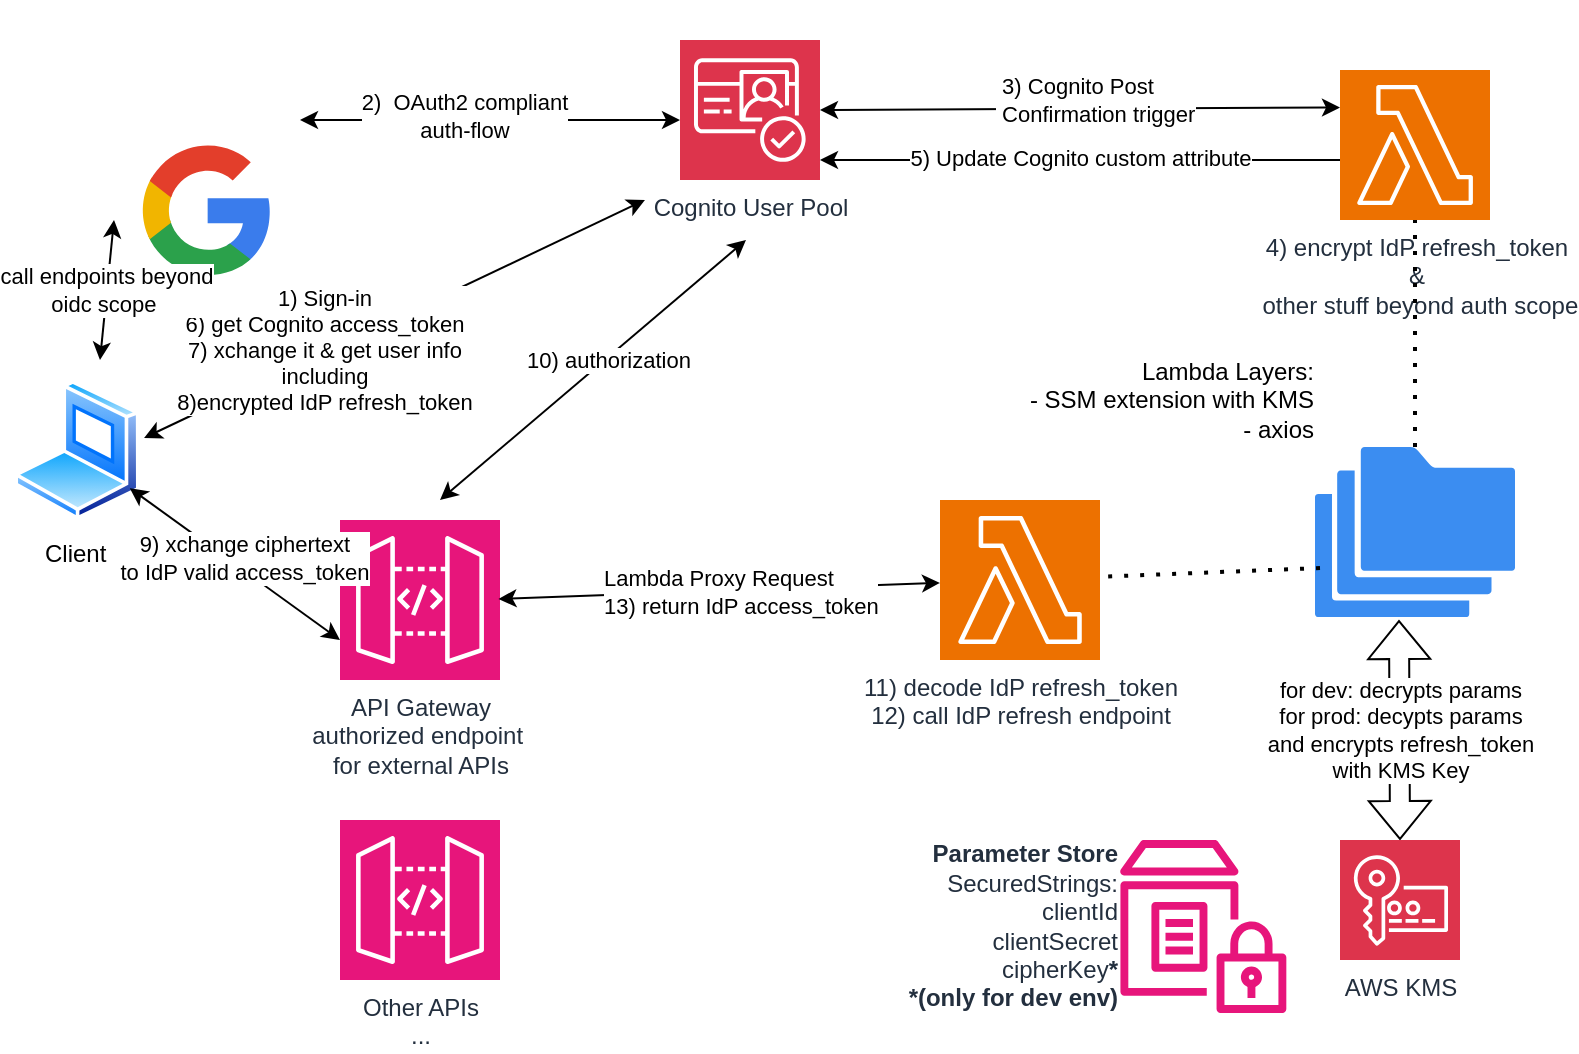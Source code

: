 <mxfile version="22.1.18" type="github">
  <diagram name="Page-1" id="ysCLU3ksJZCOYAObZHHV">
    <mxGraphModel dx="1434" dy="804" grid="1" gridSize="10" guides="1" tooltips="1" connect="1" arrows="1" fold="1" page="1" pageScale="1" pageWidth="827" pageHeight="1169" background="#ffffff" math="0" shadow="0">
      <root>
        <mxCell id="0" />
        <mxCell id="1" parent="0" />
        <mxCell id="aeeoV6J_DZQmUdVFHj4A-3" value="" style="dashed=0;outlineConnect=0;html=1;align=center;labelPosition=center;verticalLabelPosition=bottom;verticalAlign=top;shape=mxgraph.weblogos.google" parent="1" vertex="1">
          <mxGeometry x="210" y="90" width="65.2" height="69.4" as="geometry" />
        </mxCell>
        <mxCell id="aeeoV6J_DZQmUdVFHj4A-4" value="" style="shape=image;html=1;verticalAlign=top;verticalLabelPosition=bottom;labelBackgroundColor=#ffffff;imageAspect=0;aspect=fixed;image=https://cdn3.iconfinder.com/data/icons/2018-social-media-logotypes/1000/2018_social_media_popular_app_logo_facebook-128.png" parent="1" vertex="1">
          <mxGeometry x="205.2" y="20" width="70" height="70" as="geometry" />
        </mxCell>
        <mxCell id="aeeoV6J_DZQmUdVFHj4A-5" value="Cognito User Pool" style="sketch=0;points=[[0,0,0],[0.25,0,0],[0.5,0,0],[0.75,0,0],[1,0,0],[0,1,0],[0.25,1,0],[0.5,1,0],[0.75,1,0],[1,1,0],[0,0.25,0],[0,0.5,0],[0,0.75,0],[1,0.25,0],[1,0.5,0],[1,0.75,0]];outlineConnect=0;fontColor=#232F3E;fillColor=#DD344C;strokeColor=#ffffff;dashed=0;verticalLabelPosition=bottom;verticalAlign=top;align=center;html=1;fontSize=12;fontStyle=0;aspect=fixed;shape=mxgraph.aws4.resourceIcon;resIcon=mxgraph.aws4.cognito;" parent="1" vertex="1">
          <mxGeometry x="480" y="40" width="70" height="70" as="geometry" />
        </mxCell>
        <mxCell id="aeeoV6J_DZQmUdVFHj4A-6" value="" style="endArrow=classic;startArrow=classic;html=1;rounded=0;" parent="1" edge="1">
          <mxGeometry width="100" height="100" relative="1" as="geometry">
            <mxPoint x="290" y="80" as="sourcePoint" />
            <mxPoint x="480" y="80" as="targetPoint" />
          </mxGeometry>
        </mxCell>
        <mxCell id="aeeoV6J_DZQmUdVFHj4A-7" value="2)&amp;nbsp; OAuth2 compliant&lt;br&gt;auth-flow" style="edgeLabel;html=1;align=center;verticalAlign=middle;resizable=0;points=[];" parent="aeeoV6J_DZQmUdVFHj4A-6" vertex="1" connectable="0">
          <mxGeometry x="-0.142" y="2" relative="1" as="geometry">
            <mxPoint as="offset" />
          </mxGeometry>
        </mxCell>
        <mxCell id="aeeoV6J_DZQmUdVFHj4A-8" value="4) encrypt IdP refresh_token&lt;br&gt;&amp;amp;&lt;br&gt;&amp;nbsp;other stuff beyond auth scope&lt;br&gt;" style="sketch=0;points=[[0,0,0],[0.25,0,0],[0.5,0,0],[0.75,0,0],[1,0,0],[0,1,0],[0.25,1,0],[0.5,1,0],[0.75,1,0],[1,1,0],[0,0.25,0],[0,0.5,0],[0,0.75,0],[1,0.25,0],[1,0.5,0],[1,0.75,0]];outlineConnect=0;fontColor=#232F3E;fillColor=#ED7100;strokeColor=#ffffff;dashed=0;verticalLabelPosition=bottom;verticalAlign=top;align=center;html=1;fontSize=12;fontStyle=0;aspect=fixed;shape=mxgraph.aws4.resourceIcon;resIcon=mxgraph.aws4.lambda;" parent="1" vertex="1">
          <mxGeometry x="810" y="55" width="75" height="75" as="geometry" />
        </mxCell>
        <mxCell id="aeeoV6J_DZQmUdVFHj4A-10" value="11) decode IdP refresh_token&lt;br&gt;12) call IdP refresh endpoint &lt;br&gt;" style="sketch=0;points=[[0,0,0],[0.25,0,0],[0.5,0,0],[0.75,0,0],[1,0,0],[0,1,0],[0.25,1,0],[0.5,1,0],[0.75,1,0],[1,1,0],[0,0.25,0],[0,0.5,0],[0,0.75,0],[1,0.25,0],[1,0.5,0],[1,0.75,0]];outlineConnect=0;fontColor=#232F3E;fillColor=#ED7100;strokeColor=#ffffff;dashed=0;verticalLabelPosition=bottom;verticalAlign=top;align=center;html=1;fontSize=12;fontStyle=0;aspect=fixed;shape=mxgraph.aws4.resourceIcon;resIcon=mxgraph.aws4.lambda;" parent="1" vertex="1">
          <mxGeometry x="610" y="270" width="80" height="80" as="geometry" />
        </mxCell>
        <mxCell id="aeeoV6J_DZQmUdVFHj4A-19" value="&lt;b&gt;Parameter Store&lt;/b&gt;&lt;br&gt;SecuredStrings:&lt;br&gt;clientId&lt;br&gt;clientSecret&lt;br&gt;cipherKey&lt;b&gt;*&lt;br&gt;*(only for dev env)&lt;br&gt;&lt;/b&gt;" style="sketch=0;outlineConnect=0;fontColor=#232F3E;gradientColor=none;fillColor=#E7157B;strokeColor=none;dashed=0;verticalLabelPosition=middle;verticalAlign=middle;align=right;html=1;fontSize=12;fontStyle=0;aspect=fixed;pointerEvents=1;shape=mxgraph.aws4.parameter_store;labelPosition=left;" parent="1" vertex="1">
          <mxGeometry x="700" y="440" width="83.17" height="86.5" as="geometry" />
        </mxCell>
        <mxCell id="aeeoV6J_DZQmUdVFHj4A-20" value="API Gateway&lt;br&gt;authorized endpoint&amp;nbsp;&lt;br&gt;for external APIs" style="sketch=0;points=[[0,0,0],[0.25,0,0],[0.5,0,0],[0.75,0,0],[1,0,0],[0,1,0],[0.25,1,0],[0.5,1,0],[0.75,1,0],[1,1,0],[0,0.25,0],[0,0.5,0],[0,0.75,0],[1,0.25,0],[1,0.5,0],[1,0.75,0]];outlineConnect=0;fontColor=#232F3E;fillColor=#E7157B;strokeColor=#ffffff;dashed=0;verticalLabelPosition=bottom;verticalAlign=top;align=center;html=1;fontSize=12;fontStyle=0;aspect=fixed;shape=mxgraph.aws4.resourceIcon;resIcon=mxgraph.aws4.api_gateway;" parent="1" vertex="1">
          <mxGeometry x="310" y="280" width="80" height="80" as="geometry" />
        </mxCell>
        <mxCell id="aeeoV6J_DZQmUdVFHj4A-26" value="" style="endArrow=classic;startArrow=classic;html=1;rounded=0;entryX=0;entryY=0.25;entryDx=0;entryDy=0;entryPerimeter=0;exitX=1;exitY=0.5;exitDx=0;exitDy=0;exitPerimeter=0;" parent="1" edge="1" target="aeeoV6J_DZQmUdVFHj4A-8" source="aeeoV6J_DZQmUdVFHj4A-5">
          <mxGeometry width="100" height="100" relative="1" as="geometry">
            <mxPoint x="559.23" y="74.44" as="sourcePoint" />
            <mxPoint x="800" y="75" as="targetPoint" />
          </mxGeometry>
        </mxCell>
        <mxCell id="aeeoV6J_DZQmUdVFHj4A-29" value="&amp;nbsp;3) Cognito Post&lt;br&gt;&amp;nbsp;Confirmation trigger&lt;br&gt;" style="edgeLabel;html=1;align=left;verticalAlign=middle;resizable=0;points=[];labelPosition=right;verticalLabelPosition=middle;" parent="aeeoV6J_DZQmUdVFHj4A-26" vertex="1" connectable="0">
          <mxGeometry x="-0.341" y="-3" relative="1" as="geometry">
            <mxPoint y="-8" as="offset" />
          </mxGeometry>
        </mxCell>
        <mxCell id="aeeoV6J_DZQmUdVFHj4A-27" value="" style="endArrow=classic;startArrow=classic;html=1;rounded=0;" parent="1" edge="1" target="aeeoV6J_DZQmUdVFHj4A-10">
          <mxGeometry width="100" height="100" relative="1" as="geometry">
            <mxPoint x="389.23" y="319.44" as="sourcePoint" />
            <mxPoint x="510" y="319.84" as="targetPoint" />
          </mxGeometry>
        </mxCell>
        <mxCell id="R3q0i-fjFb3VYWXX_q2q-17" value="Lambda Proxy Request&lt;br&gt;13) return IdP access_token" style="edgeLabel;html=1;align=left;verticalAlign=middle;resizable=0;points=[];labelPosition=right;verticalLabelPosition=middle;" vertex="1" connectable="0" parent="aeeoV6J_DZQmUdVFHj4A-27">
          <mxGeometry x="-0.387" y="-3" relative="1" as="geometry">
            <mxPoint x="-17" y="-4" as="offset" />
          </mxGeometry>
        </mxCell>
        <mxCell id="aeeoV6J_DZQmUdVFHj4A-30" value="" style="shape=flexArrow;endArrow=classic;startArrow=classic;html=1;rounded=0;" parent="1" edge="1">
          <mxGeometry width="100" height="100" relative="1" as="geometry">
            <mxPoint x="839.5" y="330" as="sourcePoint" />
            <mxPoint x="840" y="440" as="targetPoint" />
          </mxGeometry>
        </mxCell>
        <mxCell id="R3q0i-fjFb3VYWXX_q2q-18" value="for dev: decrypts params&lt;br&gt;for prod: decypts params&lt;br&gt;and encrypts refresh_token&lt;br&gt;with KMS Key" style="edgeLabel;html=1;align=center;verticalAlign=middle;resizable=0;points=[];" vertex="1" connectable="0" parent="aeeoV6J_DZQmUdVFHj4A-30">
          <mxGeometry relative="1" as="geometry">
            <mxPoint as="offset" />
          </mxGeometry>
        </mxCell>
        <mxCell id="aeeoV6J_DZQmUdVFHj4A-33" value="Client&amp;nbsp;" style="image;aspect=fixed;perimeter=ellipsePerimeter;html=1;align=center;shadow=0;dashed=0;spacingTop=3;image=img/lib/active_directory/laptop_client.svg;" parent="1" vertex="1">
          <mxGeometry x="147" y="210" width="63" height="70" as="geometry" />
        </mxCell>
        <mxCell id="aeeoV6J_DZQmUdVFHj4A-34" value="" style="endArrow=classic;startArrow=classic;html=1;rounded=0;exitX=1.032;exitY=0.414;exitDx=0;exitDy=0;exitPerimeter=0;" parent="1" edge="1" source="aeeoV6J_DZQmUdVFHj4A-33">
          <mxGeometry width="100" height="100" relative="1" as="geometry">
            <mxPoint x="230" y="240" as="sourcePoint" />
            <mxPoint x="462.5" y="120.0" as="targetPoint" />
          </mxGeometry>
        </mxCell>
        <mxCell id="aeeoV6J_DZQmUdVFHj4A-35" value="1) Sign-in&lt;br&gt;6) get Cognito access_token&lt;br style=&quot;border-color: var(--border-color);&quot;&gt;7) xchange it &amp;amp; get user info&lt;br style=&quot;border-color: var(--border-color);&quot;&gt;including&lt;br style=&quot;border-color: var(--border-color);&quot;&gt;8)encrypted IdP refresh_token" style="edgeLabel;html=1;align=center;verticalAlign=middle;resizable=0;points=[];" parent="aeeoV6J_DZQmUdVFHj4A-34" vertex="1" connectable="0">
          <mxGeometry x="-0.278" y="1" relative="1" as="geometry">
            <mxPoint as="offset" />
          </mxGeometry>
        </mxCell>
        <mxCell id="aeeoV6J_DZQmUdVFHj4A-36" value="" style="endArrow=classic;startArrow=classic;html=1;rounded=0;entryX=0;entryY=0.75;entryDx=0;entryDy=0;entryPerimeter=0;" parent="1" source="aeeoV6J_DZQmUdVFHj4A-33" edge="1" target="aeeoV6J_DZQmUdVFHj4A-20">
          <mxGeometry width="100" height="100" relative="1" as="geometry">
            <mxPoint x="209.992" y="269.29" as="sourcePoint" />
            <mxPoint x="301" y="350" as="targetPoint" />
          </mxGeometry>
        </mxCell>
        <mxCell id="aeeoV6J_DZQmUdVFHj4A-37" value="9) xchange ciphertext&lt;br&gt;to IdP valid access_token" style="edgeLabel;html=1;align=center;verticalAlign=middle;resizable=0;points=[];" parent="aeeoV6J_DZQmUdVFHj4A-36" vertex="1" connectable="0">
          <mxGeometry x="-0.224" y="-2" relative="1" as="geometry">
            <mxPoint x="17" y="3" as="offset" />
          </mxGeometry>
        </mxCell>
        <mxCell id="aeeoV6J_DZQmUdVFHj4A-38" value="call endpoints beyond&lt;br&gt;oidc scope&amp;nbsp;" style="endArrow=classic;html=1;rounded=0;startArrow=classic;startFill=1;" parent="1" edge="1">
          <mxGeometry width="50" height="50" relative="1" as="geometry">
            <mxPoint x="190" y="200" as="sourcePoint" />
            <mxPoint x="197" y="130" as="targetPoint" />
          </mxGeometry>
        </mxCell>
        <mxCell id="aeeoV6J_DZQmUdVFHj4A-39" value="" style="endArrow=classic;startArrow=classic;html=1;rounded=0;" parent="1" edge="1">
          <mxGeometry width="100" height="100" relative="1" as="geometry">
            <mxPoint x="360" y="270" as="sourcePoint" />
            <mxPoint x="513" y="140" as="targetPoint" />
          </mxGeometry>
        </mxCell>
        <mxCell id="aeeoV6J_DZQmUdVFHj4A-40" value="10) authorization" style="edgeLabel;html=1;align=center;verticalAlign=middle;resizable=0;points=[];" parent="aeeoV6J_DZQmUdVFHj4A-39" vertex="1" connectable="0">
          <mxGeometry x="0.102" relative="1" as="geometry">
            <mxPoint y="1" as="offset" />
          </mxGeometry>
        </mxCell>
        <mxCell id="R3q0i-fjFb3VYWXX_q2q-4" value="" style="endArrow=classic;html=1;rounded=0;labelPosition=right;verticalLabelPosition=middle;align=left;verticalAlign=middle;" edge="1" parent="1">
          <mxGeometry width="50" height="50" relative="1" as="geometry">
            <mxPoint x="810" y="100" as="sourcePoint" />
            <mxPoint x="550" y="100" as="targetPoint" />
          </mxGeometry>
        </mxCell>
        <mxCell id="R3q0i-fjFb3VYWXX_q2q-5" value="5) Update Cognito custom attribute" style="edgeLabel;html=1;align=center;verticalAlign=middle;resizable=0;points=[];" vertex="1" connectable="0" parent="R3q0i-fjFb3VYWXX_q2q-4">
          <mxGeometry x="-0.577" y="-1" relative="1" as="geometry">
            <mxPoint x="-75" as="offset" />
          </mxGeometry>
        </mxCell>
        <mxCell id="R3q0i-fjFb3VYWXX_q2q-10" value="Lambda Layers:&lt;br&gt;- SSM extension with KMS&lt;br&gt;- axios&lt;br&gt;" style="sketch=0;html=1;aspect=fixed;strokeColor=none;shadow=0;fillColor=#3B8DF1;verticalAlign=bottom;labelPosition=left;verticalLabelPosition=top;shape=mxgraph.gcp2.folders;align=right;" vertex="1" parent="1">
          <mxGeometry x="797.5" y="243.5" width="100" height="85" as="geometry" />
        </mxCell>
        <mxCell id="R3q0i-fjFb3VYWXX_q2q-12" value="AWS KMS" style="sketch=0;points=[[0,0,0],[0.25,0,0],[0.5,0,0],[0.75,0,0],[1,0,0],[0,1,0],[0.25,1,0],[0.5,1,0],[0.75,1,0],[1,1,0],[0,0.25,0],[0,0.5,0],[0,0.75,0],[1,0.25,0],[1,0.5,0],[1,0.75,0]];outlineConnect=0;fontColor=#232F3E;fillColor=#DD344C;strokeColor=#ffffff;dashed=0;verticalLabelPosition=bottom;verticalAlign=top;align=center;html=1;fontSize=12;fontStyle=0;aspect=fixed;shape=mxgraph.aws4.resourceIcon;resIcon=mxgraph.aws4.key_management_service;" vertex="1" parent="1">
          <mxGeometry x="810" y="440" width="60" height="60" as="geometry" />
        </mxCell>
        <mxCell id="R3q0i-fjFb3VYWXX_q2q-14" value="Other APIs&lt;br&gt;..." style="sketch=0;points=[[0,0,0],[0.25,0,0],[0.5,0,0],[0.75,0,0],[1,0,0],[0,1,0],[0.25,1,0],[0.5,1,0],[0.75,1,0],[1,1,0],[0,0.25,0],[0,0.5,0],[0,0.75,0],[1,0.25,0],[1,0.5,0],[1,0.75,0]];outlineConnect=0;fontColor=#232F3E;fillColor=#E7157B;strokeColor=#ffffff;dashed=0;verticalLabelPosition=bottom;verticalAlign=top;align=center;html=1;fontSize=12;fontStyle=0;aspect=fixed;shape=mxgraph.aws4.resourceIcon;resIcon=mxgraph.aws4.api_gateway;" vertex="1" parent="1">
          <mxGeometry x="310" y="430" width="80" height="80" as="geometry" />
        </mxCell>
        <mxCell id="R3q0i-fjFb3VYWXX_q2q-15" value="" style="endArrow=none;dashed=1;html=1;dashPattern=1 3;strokeWidth=2;rounded=0;" edge="1" parent="1" source="R3q0i-fjFb3VYWXX_q2q-10" target="aeeoV6J_DZQmUdVFHj4A-8">
          <mxGeometry width="50" height="50" relative="1" as="geometry">
            <mxPoint x="847" y="260" as="sourcePoint" />
            <mxPoint x="847" y="180" as="targetPoint" />
          </mxGeometry>
        </mxCell>
        <mxCell id="R3q0i-fjFb3VYWXX_q2q-16" value="" style="endArrow=none;dashed=1;html=1;dashPattern=1 3;strokeWidth=2;rounded=0;exitX=0.025;exitY=0.712;exitDx=0;exitDy=0;exitPerimeter=0;" edge="1" parent="1" source="R3q0i-fjFb3VYWXX_q2q-10" target="aeeoV6J_DZQmUdVFHj4A-10">
          <mxGeometry width="50" height="50" relative="1" as="geometry">
            <mxPoint x="780" y="310" as="sourcePoint" />
            <mxPoint x="690" y="300" as="targetPoint" />
          </mxGeometry>
        </mxCell>
      </root>
    </mxGraphModel>
  </diagram>
</mxfile>
